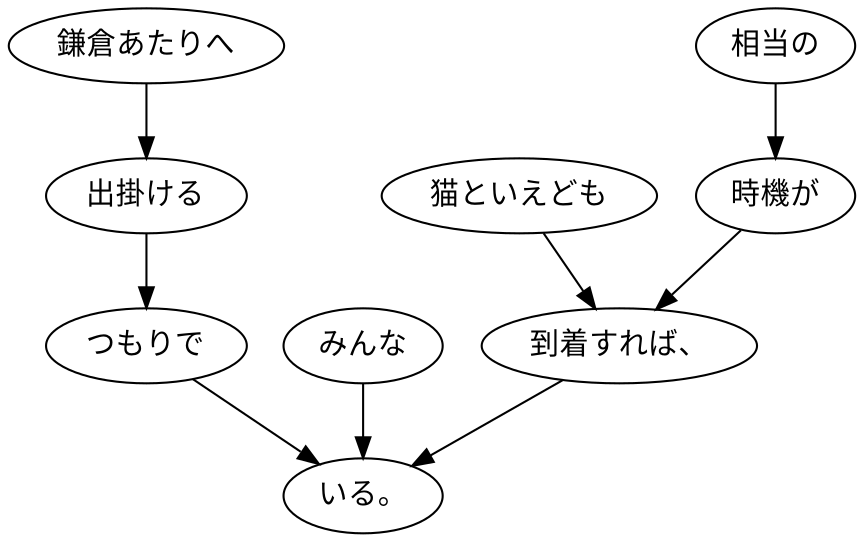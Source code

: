 digraph graph3923 {
	node0 [label="猫といえども"];
	node1 [label="相当の"];
	node2 [label="時機が"];
	node3 [label="到着すれば、"];
	node4 [label="みんな"];
	node5 [label="鎌倉あたりへ"];
	node6 [label="出掛ける"];
	node7 [label="つもりで"];
	node8 [label="いる。"];
	node0 -> node3;
	node1 -> node2;
	node2 -> node3;
	node3 -> node8;
	node4 -> node8;
	node5 -> node6;
	node6 -> node7;
	node7 -> node8;
}
